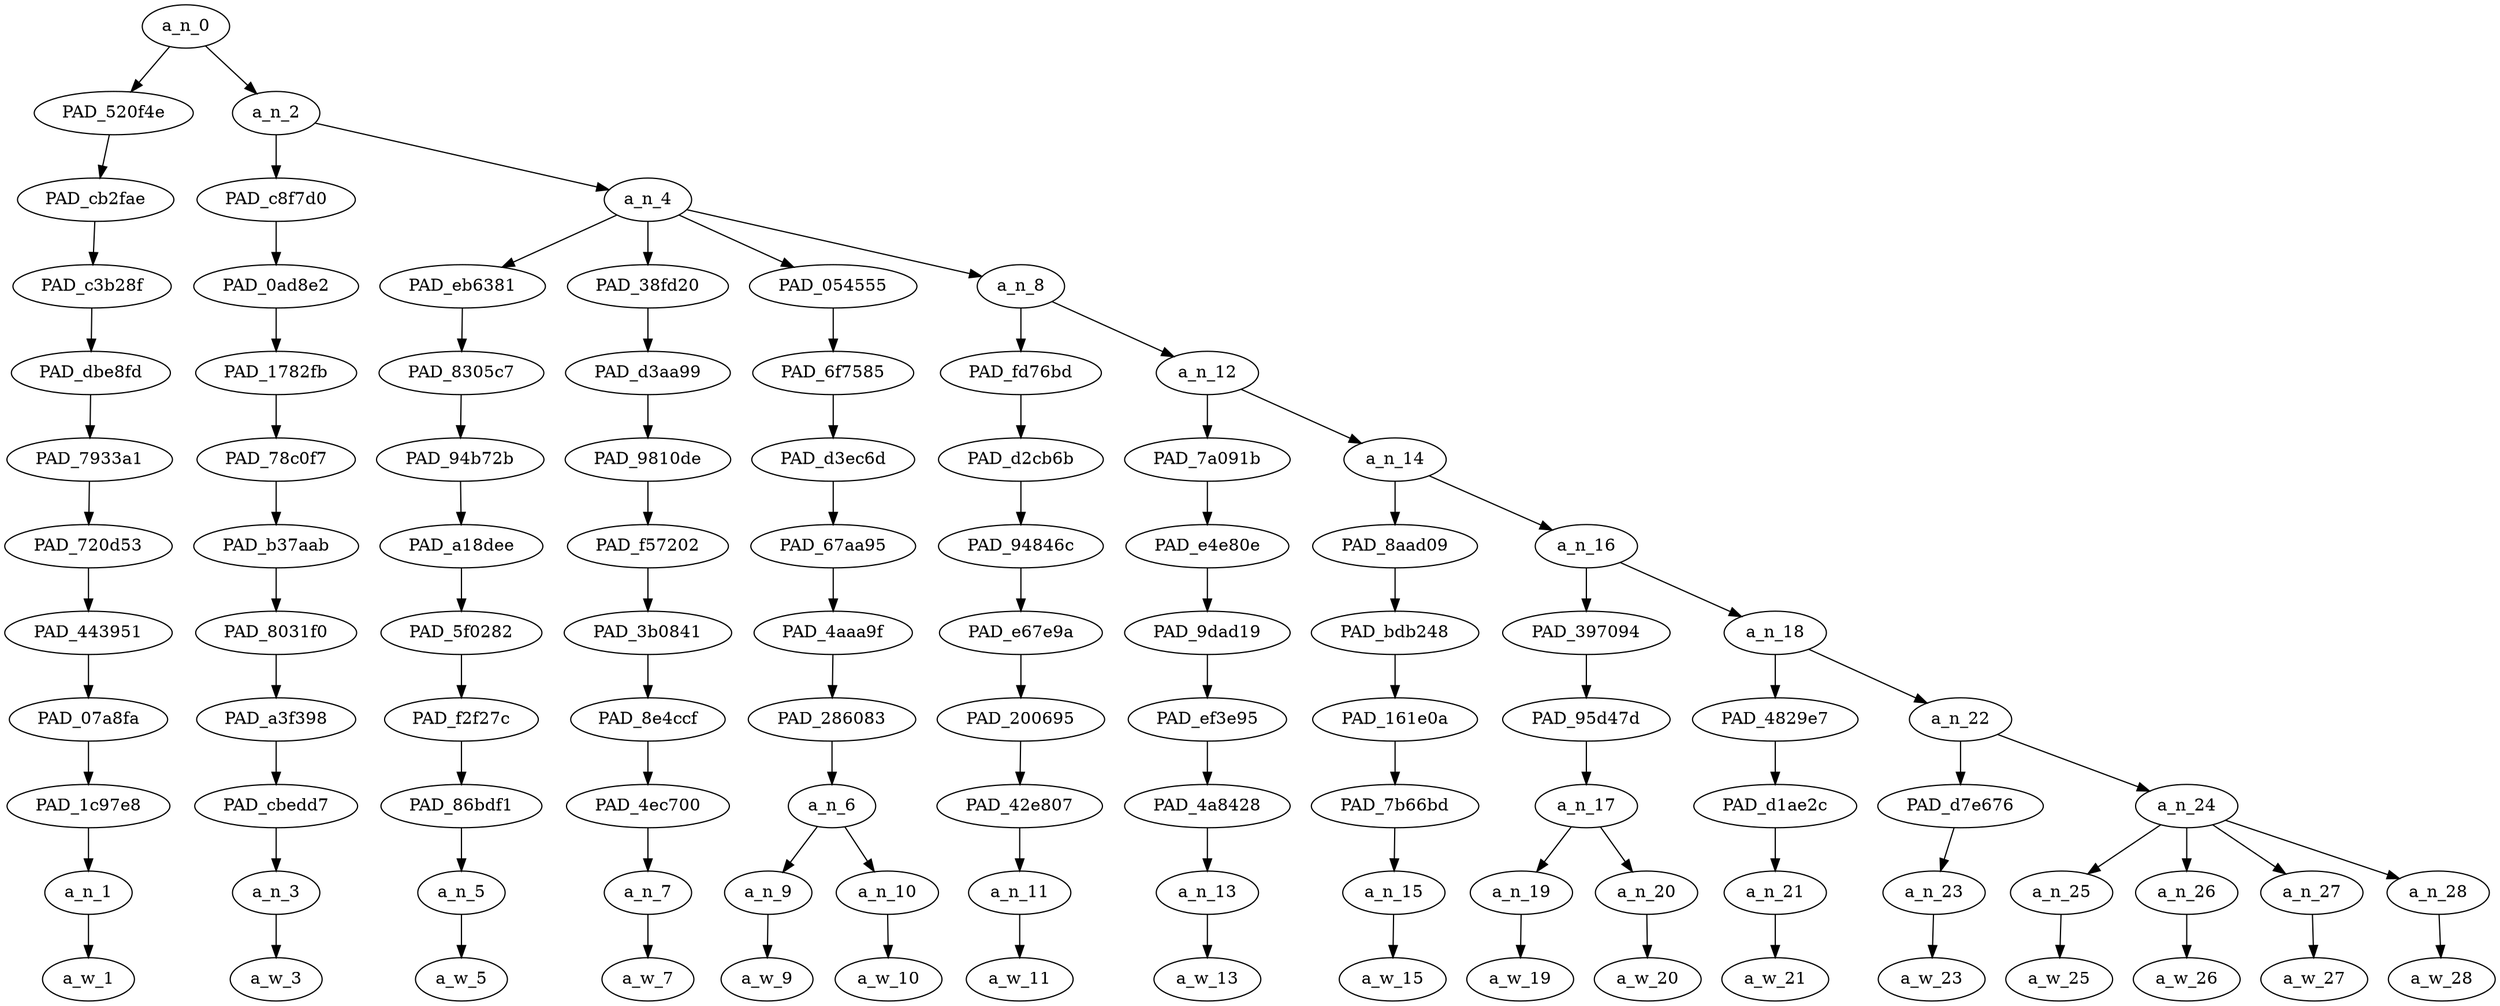 strict digraph "" {
	a_n_0	[div_dir=1,
		index=0,
		level=11,
		pos="1.35009765625,11!",
		text_span="[0, 1, 2, 3, 4, 5, 6, 7, 8, 9, 10, 11, 12, 13, 14, 15, 16]",
		value=0.99999998];
	PAD_520f4e	[div_dir=1,
		index=0,
		level=10,
		pos="0.0,10!",
		text_span="[0]",
		value=0.03415564];
	a_n_0 -> PAD_520f4e;
	a_n_2	[div_dir=1,
		index=1,
		level=10,
		pos="2.7001953125,10!",
		text_span="[1, 2, 3, 4, 5, 6, 7, 8, 9, 10, 11, 12, 13, 14, 15, 16]",
		value=0.96545191];
	a_n_0 -> a_n_2;
	PAD_cb2fae	[div_dir=1,
		index=0,
		level=9,
		pos="0.0,9!",
		text_span="[0]",
		value=0.03415564];
	PAD_520f4e -> PAD_cb2fae;
	PAD_c3b28f	[div_dir=1,
		index=0,
		level=8,
		pos="0.0,8!",
		text_span="[0]",
		value=0.03415564];
	PAD_cb2fae -> PAD_c3b28f;
	PAD_dbe8fd	[div_dir=1,
		index=0,
		level=7,
		pos="0.0,7!",
		text_span="[0]",
		value=0.03415564];
	PAD_c3b28f -> PAD_dbe8fd;
	PAD_7933a1	[div_dir=1,
		index=0,
		level=6,
		pos="0.0,6!",
		text_span="[0]",
		value=0.03415564];
	PAD_dbe8fd -> PAD_7933a1;
	PAD_720d53	[div_dir=1,
		index=0,
		level=5,
		pos="0.0,5!",
		text_span="[0]",
		value=0.03415564];
	PAD_7933a1 -> PAD_720d53;
	PAD_443951	[div_dir=1,
		index=0,
		level=4,
		pos="0.0,4!",
		text_span="[0]",
		value=0.03415564];
	PAD_720d53 -> PAD_443951;
	PAD_07a8fa	[div_dir=1,
		index=0,
		level=3,
		pos="0.0,3!",
		text_span="[0]",
		value=0.03415564];
	PAD_443951 -> PAD_07a8fa;
	PAD_1c97e8	[div_dir=1,
		index=0,
		level=2,
		pos="0.0,2!",
		text_span="[0]",
		value=0.03415564];
	PAD_07a8fa -> PAD_1c97e8;
	a_n_1	[div_dir=1,
		index=0,
		level=1,
		pos="0.0,1!",
		text_span="[0]",
		value=0.03415564];
	PAD_1c97e8 -> a_n_1;
	a_w_1	[div_dir=0,
		index=0,
		level=0,
		pos="0,0!",
		text_span="[0]",
		value="<user>"];
	a_n_1 -> a_w_1;
	PAD_c8f7d0	[div_dir=1,
		index=1,
		level=9,
		pos="1.0,9!",
		text_span="[1]",
		value=0.03963391];
	a_n_2 -> PAD_c8f7d0;
	a_n_4	[div_dir=1,
		index=2,
		level=9,
		pos="4.400390625,9!",
		text_span="[2, 3, 4, 5, 6, 7, 8, 9, 10, 11, 12, 13, 14, 15, 16]",
		value=0.92543994];
	a_n_2 -> a_n_4;
	PAD_0ad8e2	[div_dir=1,
		index=1,
		level=8,
		pos="1.0,8!",
		text_span="[1]",
		value=0.03963391];
	PAD_c8f7d0 -> PAD_0ad8e2;
	PAD_1782fb	[div_dir=1,
		index=1,
		level=7,
		pos="1.0,7!",
		text_span="[1]",
		value=0.03963391];
	PAD_0ad8e2 -> PAD_1782fb;
	PAD_78c0f7	[div_dir=1,
		index=1,
		level=6,
		pos="1.0,6!",
		text_span="[1]",
		value=0.03963391];
	PAD_1782fb -> PAD_78c0f7;
	PAD_b37aab	[div_dir=1,
		index=1,
		level=5,
		pos="1.0,5!",
		text_span="[1]",
		value=0.03963391];
	PAD_78c0f7 -> PAD_b37aab;
	PAD_8031f0	[div_dir=1,
		index=1,
		level=4,
		pos="1.0,4!",
		text_span="[1]",
		value=0.03963391];
	PAD_b37aab -> PAD_8031f0;
	PAD_a3f398	[div_dir=1,
		index=1,
		level=3,
		pos="1.0,3!",
		text_span="[1]",
		value=0.03963391];
	PAD_8031f0 -> PAD_a3f398;
	PAD_cbedd7	[div_dir=1,
		index=1,
		level=2,
		pos="1.0,2!",
		text_span="[1]",
		value=0.03963391];
	PAD_a3f398 -> PAD_cbedd7;
	a_n_3	[div_dir=1,
		index=1,
		level=1,
		pos="1.0,1!",
		text_span="[1]",
		value=0.03963391];
	PAD_cbedd7 -> a_n_3;
	a_w_3	[div_dir=0,
		index=1,
		level=0,
		pos="1,0!",
		text_span="[1]",
		value=i];
	a_n_3 -> a_w_3;
	PAD_eb6381	[div_dir=1,
		index=2,
		level=8,
		pos="2.0,8!",
		text_span="[2]",
		value=0.04594542];
	a_n_4 -> PAD_eb6381;
	PAD_38fd20	[div_dir=1,
		index=4,
		level=8,
		pos="5.0,8!",
		text_span="[5]",
		value=0.03095176];
	a_n_4 -> PAD_38fd20;
	PAD_054555	[div_dir=1,
		index=3,
		level=8,
		pos="3.5,8!",
		text_span="[3, 4]",
		value=0.07292669];
	a_n_4 -> PAD_054555;
	a_n_8	[div_dir=1,
		index=5,
		level=8,
		pos="7.1015625,8!",
		text_span="[6, 7, 8, 9, 10, 11, 12, 13, 14, 15, 16]",
		value=0.77530357];
	a_n_4 -> a_n_8;
	PAD_8305c7	[div_dir=1,
		index=2,
		level=7,
		pos="2.0,7!",
		text_span="[2]",
		value=0.04594542];
	PAD_eb6381 -> PAD_8305c7;
	PAD_94b72b	[div_dir=1,
		index=2,
		level=6,
		pos="2.0,6!",
		text_span="[2]",
		value=0.04594542];
	PAD_8305c7 -> PAD_94b72b;
	PAD_a18dee	[div_dir=1,
		index=2,
		level=5,
		pos="2.0,5!",
		text_span="[2]",
		value=0.04594542];
	PAD_94b72b -> PAD_a18dee;
	PAD_5f0282	[div_dir=1,
		index=2,
		level=4,
		pos="2.0,4!",
		text_span="[2]",
		value=0.04594542];
	PAD_a18dee -> PAD_5f0282;
	PAD_f2f27c	[div_dir=1,
		index=2,
		level=3,
		pos="2.0,3!",
		text_span="[2]",
		value=0.04594542];
	PAD_5f0282 -> PAD_f2f27c;
	PAD_86bdf1	[div_dir=1,
		index=2,
		level=2,
		pos="2.0,2!",
		text_span="[2]",
		value=0.04594542];
	PAD_f2f27c -> PAD_86bdf1;
	a_n_5	[div_dir=1,
		index=2,
		level=1,
		pos="2.0,1!",
		text_span="[2]",
		value=0.04594542];
	PAD_86bdf1 -> a_n_5;
	a_w_5	[div_dir=0,
		index=2,
		level=0,
		pos="2,0!",
		text_span="[2]",
		value=agree];
	a_n_5 -> a_w_5;
	PAD_d3aa99	[div_dir=1,
		index=4,
		level=7,
		pos="5.0,7!",
		text_span="[5]",
		value=0.03095176];
	PAD_38fd20 -> PAD_d3aa99;
	PAD_9810de	[div_dir=1,
		index=4,
		level=6,
		pos="5.0,6!",
		text_span="[5]",
		value=0.03095176];
	PAD_d3aa99 -> PAD_9810de;
	PAD_f57202	[div_dir=1,
		index=4,
		level=5,
		pos="5.0,5!",
		text_span="[5]",
		value=0.03095176];
	PAD_9810de -> PAD_f57202;
	PAD_3b0841	[div_dir=1,
		index=4,
		level=4,
		pos="5.0,4!",
		text_span="[5]",
		value=0.03095176];
	PAD_f57202 -> PAD_3b0841;
	PAD_8e4ccf	[div_dir=1,
		index=4,
		level=3,
		pos="5.0,3!",
		text_span="[5]",
		value=0.03095176];
	PAD_3b0841 -> PAD_8e4ccf;
	PAD_4ec700	[div_dir=1,
		index=4,
		level=2,
		pos="5.0,2!",
		text_span="[5]",
		value=0.03095176];
	PAD_8e4ccf -> PAD_4ec700;
	a_n_7	[div_dir=1,
		index=5,
		level=1,
		pos="5.0,1!",
		text_span="[5]",
		value=0.03095176];
	PAD_4ec700 -> a_n_7;
	a_w_7	[div_dir=0,
		index=5,
		level=0,
		pos="5,0!",
		text_span="[5]",
		value=not];
	a_n_7 -> a_w_7;
	PAD_6f7585	[div_dir=1,
		index=3,
		level=7,
		pos="3.5,7!",
		text_span="[3, 4]",
		value=0.07292669];
	PAD_054555 -> PAD_6f7585;
	PAD_d3ec6d	[div_dir=1,
		index=3,
		level=6,
		pos="3.5,6!",
		text_span="[3, 4]",
		value=0.07292669];
	PAD_6f7585 -> PAD_d3ec6d;
	PAD_67aa95	[div_dir=1,
		index=3,
		level=5,
		pos="3.5,5!",
		text_span="[3, 4]",
		value=0.07292669];
	PAD_d3ec6d -> PAD_67aa95;
	PAD_4aaa9f	[div_dir=1,
		index=3,
		level=4,
		pos="3.5,4!",
		text_span="[3, 4]",
		value=0.07292669];
	PAD_67aa95 -> PAD_4aaa9f;
	PAD_286083	[div_dir=1,
		index=3,
		level=3,
		pos="3.5,3!",
		text_span="[3, 4]",
		value=0.07292669];
	PAD_4aaa9f -> PAD_286083;
	a_n_6	[div_dir=1,
		index=3,
		level=2,
		pos="3.5,2!",
		text_span="[3, 4]",
		value=0.07292669];
	PAD_286083 -> a_n_6;
	a_n_9	[div_dir=1,
		index=3,
		level=1,
		pos="3.0,1!",
		text_span="[3]",
		value=0.03594979];
	a_n_6 -> a_n_9;
	a_n_10	[div_dir=1,
		index=4,
		level=1,
		pos="4.0,1!",
		text_span="[4]",
		value=0.03669959];
	a_n_6 -> a_n_10;
	a_w_9	[div_dir=0,
		index=3,
		level=0,
		pos="3,0!",
		text_span="[3]",
		value=with];
	a_n_9 -> a_w_9;
	a_w_10	[div_dir=0,
		index=4,
		level=0,
		pos="4,0!",
		text_span="[4]",
		value=this];
	a_n_10 -> a_w_10;
	PAD_fd76bd	[div_dir=-1,
		index=5,
		level=7,
		pos="6.0,7!",
		text_span="[6]",
		value=0.02814981];
	a_n_8 -> PAD_fd76bd;
	a_n_12	[div_dir=1,
		index=6,
		level=7,
		pos="8.203125,7!",
		text_span="[7, 8, 9, 10, 11, 12, 13, 14, 15, 16]",
		value=0.74694416];
	a_n_8 -> a_n_12;
	PAD_d2cb6b	[div_dir=-1,
		index=5,
		level=6,
		pos="6.0,6!",
		text_span="[6]",
		value=0.02814981];
	PAD_fd76bd -> PAD_d2cb6b;
	PAD_94846c	[div_dir=-1,
		index=5,
		level=5,
		pos="6.0,5!",
		text_span="[6]",
		value=0.02814981];
	PAD_d2cb6b -> PAD_94846c;
	PAD_e67e9a	[div_dir=-1,
		index=5,
		level=4,
		pos="6.0,4!",
		text_span="[6]",
		value=0.02814981];
	PAD_94846c -> PAD_e67e9a;
	PAD_200695	[div_dir=-1,
		index=5,
		level=3,
		pos="6.0,3!",
		text_span="[6]",
		value=0.02814981];
	PAD_e67e9a -> PAD_200695;
	PAD_42e807	[div_dir=-1,
		index=5,
		level=2,
		pos="6.0,2!",
		text_span="[6]",
		value=0.02814981];
	PAD_200695 -> PAD_42e807;
	a_n_11	[div_dir=-1,
		index=6,
		level=1,
		pos="6.0,1!",
		text_span="[6]",
		value=0.02814981];
	PAD_42e807 -> a_n_11;
	a_w_11	[div_dir=0,
		index=6,
		level=0,
		pos="6,0!",
		text_span="[6]",
		value=that];
	a_n_11 -> a_w_11;
	PAD_7a091b	[div_dir=1,
		index=6,
		level=6,
		pos="7.0,6!",
		text_span="[7]",
		value=0.02315061];
	a_n_12 -> PAD_7a091b;
	a_n_14	[div_dir=1,
		index=7,
		level=6,
		pos="9.40625,6!",
		text_span="[8, 9, 10, 11, 12, 13, 14, 15, 16]",
		value=0.72356557];
	a_n_12 -> a_n_14;
	PAD_e4e80e	[div_dir=1,
		index=6,
		level=5,
		pos="7.0,5!",
		text_span="[7]",
		value=0.02315061];
	PAD_7a091b -> PAD_e4e80e;
	PAD_9dad19	[div_dir=1,
		index=6,
		level=4,
		pos="7.0,4!",
		text_span="[7]",
		value=0.02315061];
	PAD_e4e80e -> PAD_9dad19;
	PAD_ef3e95	[div_dir=1,
		index=6,
		level=3,
		pos="7.0,3!",
		text_span="[7]",
		value=0.02315061];
	PAD_9dad19 -> PAD_ef3e95;
	PAD_4a8428	[div_dir=1,
		index=6,
		level=2,
		pos="7.0,2!",
		text_span="[7]",
		value=0.02315061];
	PAD_ef3e95 -> PAD_4a8428;
	a_n_13	[div_dir=1,
		index=7,
		level=1,
		pos="7.0,1!",
		text_span="[7]",
		value=0.02315061];
	PAD_4a8428 -> a_n_13;
	a_w_13	[div_dir=0,
		index=7,
		level=0,
		pos="7,0!",
		text_span="[7]",
		value=it];
	a_n_13 -> a_w_13;
	PAD_8aad09	[div_dir=-1,
		index=7,
		level=5,
		pos="8.0,5!",
		text_span="[8]",
		value=0.03363187];
	a_n_14 -> PAD_8aad09;
	a_n_16	[div_dir=1,
		index=8,
		level=5,
		pos="10.8125,5!",
		text_span="[9, 10, 11, 12, 13, 14, 15, 16]",
		value=0.68970478];
	a_n_14 -> a_n_16;
	PAD_bdb248	[div_dir=-1,
		index=7,
		level=4,
		pos="8.0,4!",
		text_span="[8]",
		value=0.03363187];
	PAD_8aad09 -> PAD_bdb248;
	PAD_161e0a	[div_dir=-1,
		index=7,
		level=3,
		pos="8.0,3!",
		text_span="[8]",
		value=0.03363187];
	PAD_bdb248 -> PAD_161e0a;
	PAD_7b66bd	[div_dir=-1,
		index=7,
		level=2,
		pos="8.0,2!",
		text_span="[8]",
		value=0.03363187];
	PAD_161e0a -> PAD_7b66bd;
	a_n_15	[div_dir=-1,
		index=8,
		level=1,
		pos="8.0,1!",
		text_span="[8]",
		value=0.03363187];
	PAD_7b66bd -> a_n_15;
	a_w_15	[div_dir=0,
		index=8,
		level=0,
		pos="8,0!",
		text_span="[8]",
		value=matters];
	a_n_15 -> a_w_15;
	PAD_397094	[div_dir=1,
		index=8,
		level=4,
		pos="9.5,4!",
		text_span="[9, 10]",
		value=0.09702299];
	a_n_16 -> PAD_397094;
	a_n_18	[div_dir=1,
		index=9,
		level=4,
		pos="12.125,4!",
		text_span="[11, 12, 13, 14, 15, 16]",
		value=0.59241949];
	a_n_16 -> a_n_18;
	PAD_95d47d	[div_dir=1,
		index=8,
		level=3,
		pos="9.5,3!",
		text_span="[9, 10]",
		value=0.09702299];
	PAD_397094 -> PAD_95d47d;
	a_n_17	[div_dir=1,
		index=8,
		level=2,
		pos="9.5,2!",
		text_span="[9, 10]",
		value=0.09702299];
	PAD_95d47d -> a_n_17;
	a_n_19	[div_dir=1,
		index=9,
		level=1,
		pos="9.0,1!",
		text_span="[9]",
		value=0.05204600];
	a_n_17 -> a_n_19;
	a_n_20	[div_dir=-1,
		index=10,
		level=1,
		pos="10.0,1!",
		text_span="[10]",
		value=0.04492321];
	a_n_17 -> a_n_20;
	a_w_19	[div_dir=0,
		index=9,
		level=0,
		pos="9,0!",
		text_span="[9]",
		value=tho];
	a_n_19 -> a_w_19;
	a_w_20	[div_dir=0,
		index=10,
		level=0,
		pos="10,0!",
		text_span="[10]",
		value=cause];
	a_n_20 -> a_w_20;
	PAD_4829e7	[div_dir=1,
		index=9,
		level=3,
		pos="11.0,3!",
		text_span="[11]",
		value=0.03397345];
	a_n_18 -> PAD_4829e7;
	a_n_22	[div_dir=1,
		index=10,
		level=3,
		pos="13.25,3!",
		text_span="[12, 13, 14, 15, 16]",
		value=0.55818225];
	a_n_18 -> a_n_22;
	PAD_d1ae2c	[div_dir=1,
		index=9,
		level=2,
		pos="11.0,2!",
		text_span="[11]",
		value=0.03397345];
	PAD_4829e7 -> PAD_d1ae2c;
	a_n_21	[div_dir=1,
		index=11,
		level=1,
		pos="11.0,1!",
		text_span="[11]",
		value=0.03397345];
	PAD_d1ae2c -> a_n_21;
	a_w_21	[div_dir=0,
		index=11,
		level=0,
		pos="11,0!",
		text_span="[11]",
		value=i1];
	a_n_21 -> a_w_21;
	PAD_d7e676	[div_dir=1,
		index=10,
		level=2,
		pos="12.0,2!",
		text_span="[12]",
		value=0.03712606];
	a_n_22 -> PAD_d7e676;
	a_n_24	[div_dir=1,
		index=11,
		level=2,
		pos="14.5,2!",
		text_span="[13, 14, 15, 16]",
		value=0.52081902];
	a_n_22 -> a_n_24;
	a_n_23	[div_dir=1,
		index=12,
		level=1,
		pos="12.0,1!",
		text_span="[12]",
		value=0.03712606];
	PAD_d7e676 -> a_n_23;
	a_w_23	[div_dir=0,
		index=12,
		level=0,
		pos="12,0!",
		text_span="[12]",
		value=am];
	a_n_23 -> a_w_23;
	a_n_25	[div_dir=-1,
		index=13,
		level=1,
		pos="13.0,1!",
		text_span="[13]",
		value=0.03988515];
	a_n_24 -> a_n_25;
	a_n_26	[div_dir=1,
		index=14,
		level=1,
		pos="14.0,1!",
		text_span="[14]",
		value=0.08421402];
	a_n_24 -> a_n_26;
	a_n_27	[div_dir=-1,
		index=15,
		level=1,
		pos="15.0,1!",
		text_span="[15]",
		value=0.20744282];
	a_n_24 -> a_n_27;
	a_n_28	[div_dir=1,
		index=16,
		level=1,
		pos="16.0,1!",
		text_span="[16]",
		value=0.18905809];
	a_n_24 -> a_n_28;
	a_w_25	[div_dir=0,
		index=13,
		level=0,
		pos="13,0!",
		text_span="[13]",
		value=a];
	a_n_25 -> a_w_25;
	a_w_26	[div_dir=0,
		index=14,
		level=0,
		pos="14,0!",
		text_span="[14]",
		value=white];
	a_n_26 -> a_w_26;
	a_w_27	[div_dir=0,
		index=15,
		level=0,
		pos="15,0!",
		text_span="[15]",
		value=boi];
	a_n_27 -> a_w_27;
	a_w_28	[div_dir=0,
		index=16,
		level=0,
		pos="16,0!",
		text_span="[16]",
		value=lmfao];
	a_n_28 -> a_w_28;
}
